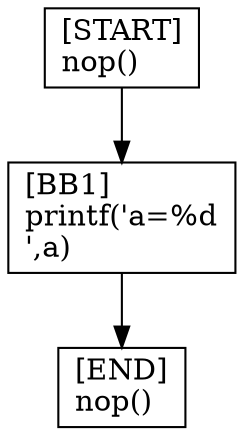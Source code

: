digraph {
  node [shape=box]
  END [label="[END]\lnop()\l"];
  START [label="[START]\lnop()\l"];
  BB1 [label="[BB1]\lprintf('a=%d\n',a)\l"];
  BB1 -> END;
  START -> BB1;
}
